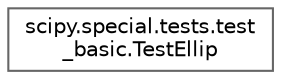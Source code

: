 digraph "Graphical Class Hierarchy"
{
 // LATEX_PDF_SIZE
  bgcolor="transparent";
  edge [fontname=Helvetica,fontsize=10,labelfontname=Helvetica,labelfontsize=10];
  node [fontname=Helvetica,fontsize=10,shape=box,height=0.2,width=0.4];
  rankdir="LR";
  Node0 [id="Node000000",label="scipy.special.tests.test\l_basic.TestEllip",height=0.2,width=0.4,color="grey40", fillcolor="white", style="filled",URL="$d1/d98/classscipy_1_1special_1_1tests_1_1test__basic_1_1TestEllip.html",tooltip=" "];
}
